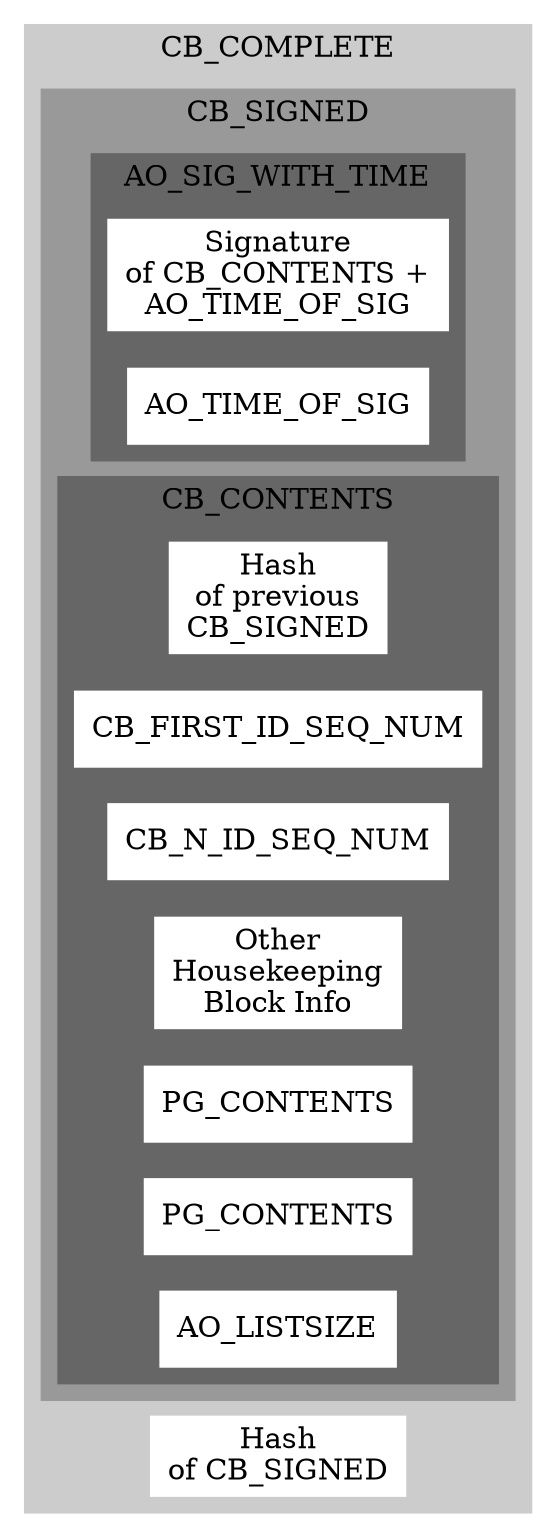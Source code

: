 digraph G 
{ rankdir=LR;

  subgraph cluster_1 
  { style=filled;
    color=grey80;
    node [style=filled,color=white,shape=rectangle];
    label = "CB_COMPLETE";

    subgraph cluster_2 
    { style=filled;
      color=grey60;
      node [style=filled,color=white];
      label = "CB_SIGNED";

      subgraph cluster_3 
      { style=filled;
        color=grey40;
        node [style=filled,color=white,shape=rectangle];
        c3s [label="Signature\nof CB_CONTENTS +\nAO_TIME_OF_SIG"];
        c3t [label="AO_TIME_OF_SIG"];
        label = "AO_SIG_WITH_TIME";
      }

      subgraph cluster_4
      { style=filled;
        color=grey40;
        node [style=filled,color=white,shape=rectangle];
        c4h1 [label="Hash\nof previous\nCB_SIGNED"];
        c4fi [label="CB_FIRST_ID_SEQ_NUM"]
        c4ni [label="CB_N_ID_SEQ_NUM"]
        c4h2 [label="Other\nHousekeeping\nBlock Info"];
        c4a1 [label="PG_CONTENTS"];
        c4a2 [label="PG_CONTENTS"];
        c4ls [label="AO_LISTSIZE"];
        label = "CB_CONTENTS";
      }
    }
   c1 [label="Hash\nof CB_SIGNED"];
 }
}
